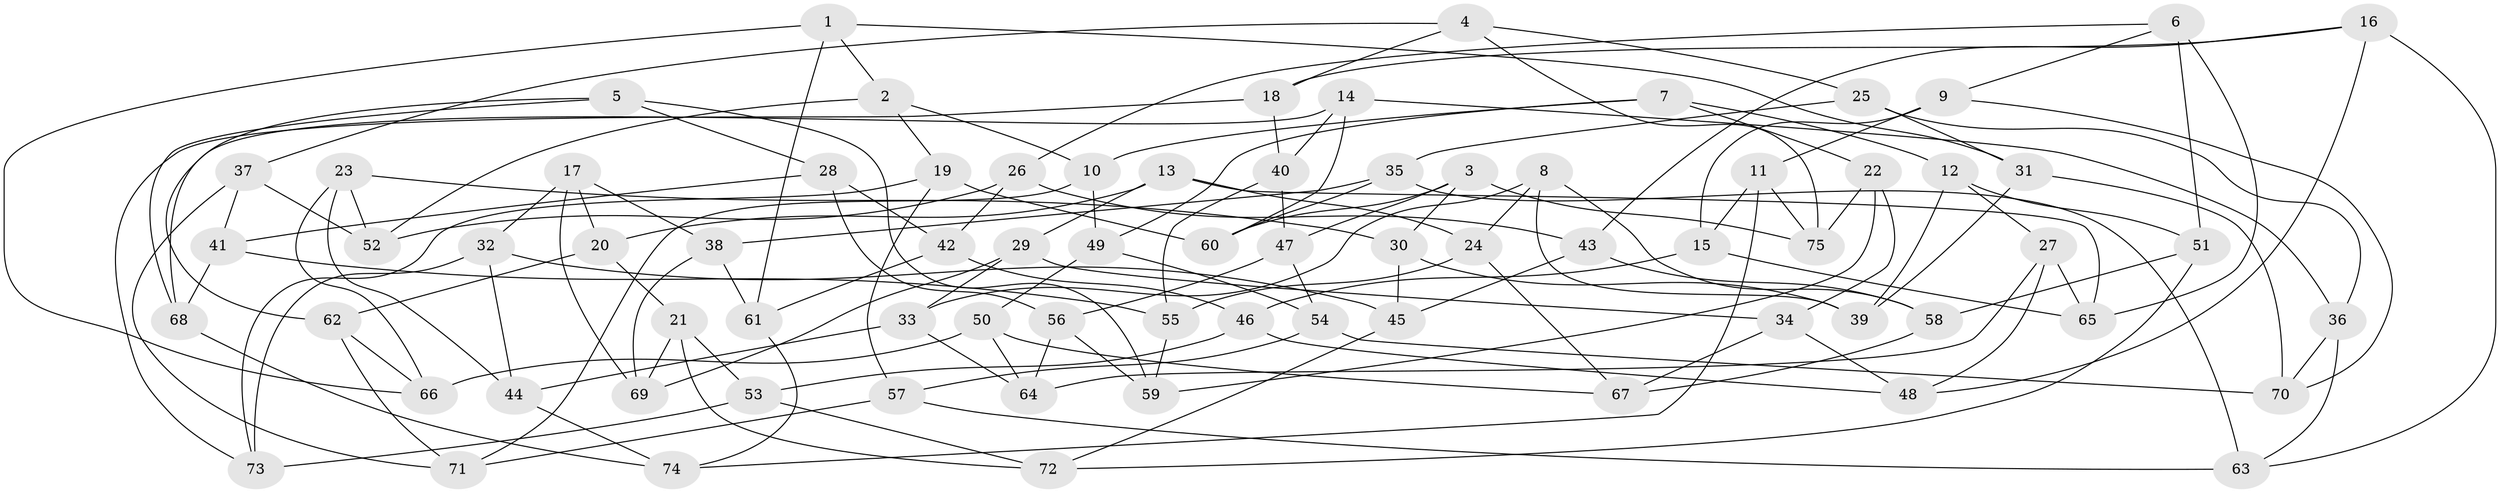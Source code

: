 // coarse degree distribution, {6: 0.5869565217391305, 4: 0.3695652173913043, 5: 0.043478260869565216}
// Generated by graph-tools (version 1.1) at 2025/42/03/06/25 10:42:23]
// undirected, 75 vertices, 150 edges
graph export_dot {
graph [start="1"]
  node [color=gray90,style=filled];
  1;
  2;
  3;
  4;
  5;
  6;
  7;
  8;
  9;
  10;
  11;
  12;
  13;
  14;
  15;
  16;
  17;
  18;
  19;
  20;
  21;
  22;
  23;
  24;
  25;
  26;
  27;
  28;
  29;
  30;
  31;
  32;
  33;
  34;
  35;
  36;
  37;
  38;
  39;
  40;
  41;
  42;
  43;
  44;
  45;
  46;
  47;
  48;
  49;
  50;
  51;
  52;
  53;
  54;
  55;
  56;
  57;
  58;
  59;
  60;
  61;
  62;
  63;
  64;
  65;
  66;
  67;
  68;
  69;
  70;
  71;
  72;
  73;
  74;
  75;
  1 -- 31;
  1 -- 66;
  1 -- 2;
  1 -- 61;
  2 -- 19;
  2 -- 10;
  2 -- 52;
  3 -- 75;
  3 -- 30;
  3 -- 60;
  3 -- 47;
  4 -- 18;
  4 -- 25;
  4 -- 75;
  4 -- 37;
  5 -- 59;
  5 -- 68;
  5 -- 28;
  5 -- 62;
  6 -- 65;
  6 -- 26;
  6 -- 51;
  6 -- 9;
  7 -- 10;
  7 -- 49;
  7 -- 12;
  7 -- 22;
  8 -- 33;
  8 -- 58;
  8 -- 39;
  8 -- 24;
  9 -- 11;
  9 -- 70;
  9 -- 15;
  10 -- 71;
  10 -- 49;
  11 -- 15;
  11 -- 74;
  11 -- 75;
  12 -- 39;
  12 -- 51;
  12 -- 27;
  13 -- 65;
  13 -- 29;
  13 -- 20;
  13 -- 24;
  14 -- 40;
  14 -- 68;
  14 -- 60;
  14 -- 36;
  15 -- 46;
  15 -- 65;
  16 -- 48;
  16 -- 43;
  16 -- 18;
  16 -- 63;
  17 -- 32;
  17 -- 20;
  17 -- 69;
  17 -- 38;
  18 -- 40;
  18 -- 73;
  19 -- 60;
  19 -- 57;
  19 -- 73;
  20 -- 21;
  20 -- 62;
  21 -- 72;
  21 -- 53;
  21 -- 69;
  22 -- 59;
  22 -- 75;
  22 -- 34;
  23 -- 52;
  23 -- 44;
  23 -- 30;
  23 -- 66;
  24 -- 55;
  24 -- 67;
  25 -- 35;
  25 -- 36;
  25 -- 31;
  26 -- 43;
  26 -- 42;
  26 -- 52;
  27 -- 64;
  27 -- 48;
  27 -- 65;
  28 -- 42;
  28 -- 41;
  28 -- 56;
  29 -- 33;
  29 -- 34;
  29 -- 69;
  30 -- 39;
  30 -- 45;
  31 -- 39;
  31 -- 70;
  32 -- 44;
  32 -- 45;
  32 -- 73;
  33 -- 44;
  33 -- 64;
  34 -- 48;
  34 -- 67;
  35 -- 38;
  35 -- 63;
  35 -- 60;
  36 -- 63;
  36 -- 70;
  37 -- 41;
  37 -- 52;
  37 -- 71;
  38 -- 61;
  38 -- 69;
  40 -- 47;
  40 -- 55;
  41 -- 68;
  41 -- 55;
  42 -- 61;
  42 -- 46;
  43 -- 45;
  43 -- 58;
  44 -- 74;
  45 -- 72;
  46 -- 48;
  46 -- 53;
  47 -- 54;
  47 -- 56;
  49 -- 50;
  49 -- 54;
  50 -- 64;
  50 -- 66;
  50 -- 67;
  51 -- 58;
  51 -- 72;
  53 -- 73;
  53 -- 72;
  54 -- 70;
  54 -- 57;
  55 -- 59;
  56 -- 64;
  56 -- 59;
  57 -- 71;
  57 -- 63;
  58 -- 67;
  61 -- 74;
  62 -- 71;
  62 -- 66;
  68 -- 74;
}
